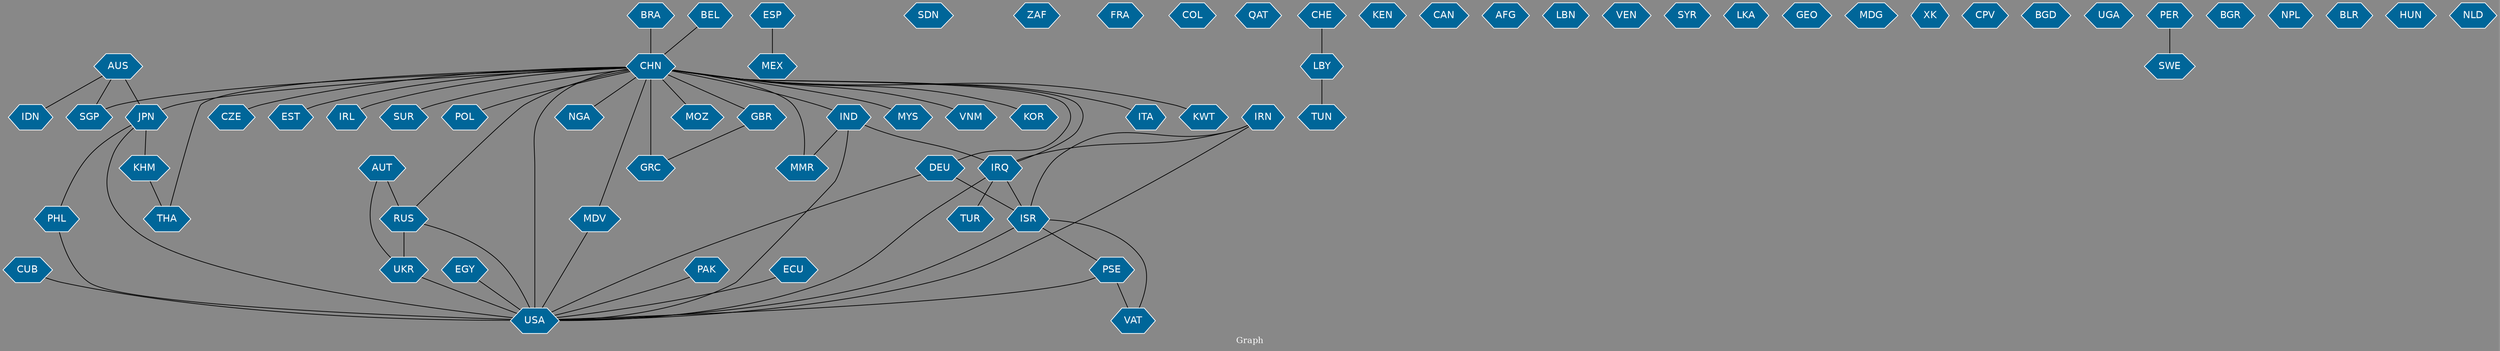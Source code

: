 // Countries together in item graph
graph {
	graph [bgcolor="#888888" fontcolor=white fontsize=12 label="Graph" outputorder=edgesfirst overlap=prism]
	node [color=white fillcolor="#006699" fontcolor=white fontname=Helvetica shape=hexagon style=filled]
	edge [arrowhead=open color=black fontcolor=white fontname=Courier fontsize=12]
		POL [label=POL]
		CHN [label=CHN]
		ESP [label=ESP]
		SDN [label=SDN]
		ISR [label=ISR]
		PSE [label=PSE]
		IRQ [label=IRQ]
		USA [label=USA]
		JPN [label=JPN]
		BRA [label=BRA]
		MMR [label=MMR]
		NGA [label=NGA]
		IDN [label=IDN]
		AUS [label=AUS]
		THA [label=THA]
		GBR [label=GBR]
		EGY [label=EGY]
		ZAF [label=ZAF]
		MOZ [label=MOZ]
		RUS [label=RUS]
		KHM [label=KHM]
		MDV [label=MDV]
		UKR [label=UKR]
		DEU [label=DEU]
		GRC [label=GRC]
		FRA [label=FRA]
		PHL [label=PHL]
		PAK [label=PAK]
		MYS [label=MYS]
		COL [label=COL]
		IND [label=IND]
		VNM [label=VNM]
		QAT [label=QAT]
		KOR [label=KOR]
		LBY [label=LBY]
		CHE [label=CHE]
		KEN [label=KEN]
		CAN [label=CAN]
		AFG [label=AFG]
		TUR [label=TUR]
		SGP [label=SGP]
		ITA [label=ITA]
		IRN [label=IRN]
		ECU [label=ECU]
		KWT [label=KWT]
		LBN [label=LBN]
		VEN [label=VEN]
		SYR [label=SYR]
		LKA [label=LKA]
		CZE [label=CZE]
		GEO [label=GEO]
		BEL [label=BEL]
		MEX [label=MEX]
		MDG [label=MDG]
		EST [label=EST]
		XK [label=XK]
		IRL [label=IRL]
		CPV [label=CPV]
		BGD [label=BGD]
		UGA [label=UGA]
		VAT [label=VAT]
		SUR [label=SUR]
		SWE [label=SWE]
		PER [label=PER]
		BGR [label=BGR]
		TUN [label=TUN]
		NPL [label=NPL]
		CUB [label=CUB]
		BLR [label=BLR]
		AUT [label=AUT]
		HUN [label=HUN]
		NLD [label=NLD]
			AUT -- RUS [weight=1]
			JPN -- KHM [weight=1]
			CHN -- CZE [weight=1]
			ISR -- PSE [weight=7]
			PHL -- USA [weight=1]
			IND -- MMR [weight=1]
			CHN -- USA [weight=31]
			CHN -- MOZ [weight=1]
			CHN -- KWT [weight=2]
			CHN -- GBR [weight=30]
			CHN -- IRQ [weight=7]
			IRQ -- USA [weight=9]
			IRQ -- TUR [weight=2]
			PER -- SWE [weight=1]
			LBY -- TUN [weight=1]
			CHN -- THA [weight=2]
			IRQ -- ISR [weight=1]
			CHN -- IND [weight=3]
			AUT -- UKR [weight=1]
			KHM -- THA [weight=2]
			CHN -- MMR [weight=3]
			CHN -- SUR [weight=1]
			ISR -- VAT [weight=1]
			CHN -- SGP [weight=2]
			JPN -- USA [weight=2]
			CHE -- LBY [weight=1]
			UKR -- USA [weight=1]
			IND -- IRQ [weight=1]
			EGY -- USA [weight=1]
			CHN -- MDV [weight=1]
			RUS -- USA [weight=4]
			CHN -- RUS [weight=3]
			CHN -- POL [weight=1]
			CHN -- JPN [weight=20]
			JPN -- PHL [weight=1]
			CHN -- DEU [weight=1]
			DEU -- USA [weight=1]
			RUS -- UKR [weight=14]
			PSE -- USA [weight=1]
			CHN -- MYS [weight=1]
			IRN -- ISR [weight=1]
			PAK -- USA [weight=2]
			AUS -- SGP [weight=1]
			IRN -- USA [weight=4]
			CUB -- USA [weight=1]
			CHN -- IRL [weight=1]
			CHN -- ITA [weight=1]
			ISR -- USA [weight=2]
			MDV -- USA [weight=1]
			BEL -- CHN [weight=1]
			AUS -- JPN [weight=2]
			CHN -- VNM [weight=5]
			PSE -- VAT [weight=1]
			CHN -- NGA [weight=1]
			BRA -- CHN [weight=2]
			GBR -- GRC [weight=2]
			IRN -- IRQ [weight=5]
			CHN -- KOR [weight=4]
			AUS -- IDN [weight=1]
			ECU -- USA [weight=1]
			CHN -- GRC [weight=27]
			IND -- USA [weight=1]
			CHN -- EST [weight=1]
			DEU -- ISR [weight=1]
			ESP -- MEX [weight=1]
}